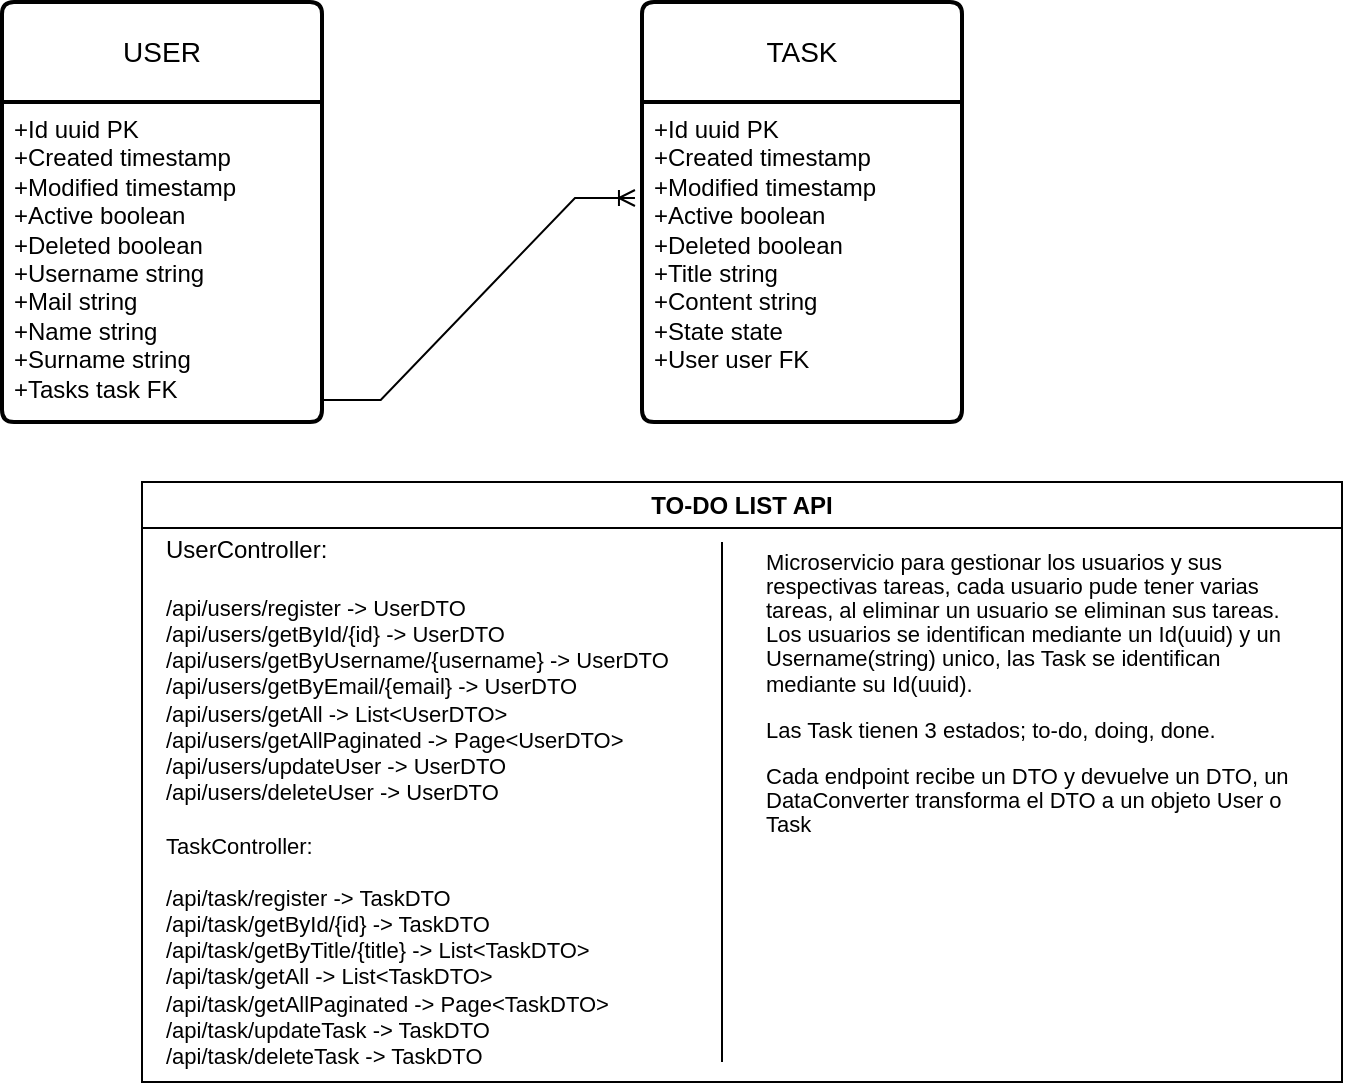 <mxfile version="24.4.14" type="github">
  <diagram name="Página-1" id="x4GzPo4w2P6uhhhuxVQT">
    <mxGraphModel dx="1434" dy="784" grid="1" gridSize="10" guides="1" tooltips="1" connect="1" arrows="1" fold="1" page="1" pageScale="1" pageWidth="827" pageHeight="1169" math="0" shadow="0">
      <root>
        <mxCell id="0" />
        <mxCell id="1" parent="0" />
        <mxCell id="cl6wmrjO3YnIRRIFhZsC-2" value="USER" style="swimlane;childLayout=stackLayout;horizontal=1;startSize=50;horizontalStack=0;rounded=1;fontSize=14;fontStyle=0;strokeWidth=2;resizeParent=0;resizeLast=1;shadow=0;dashed=0;align=center;arcSize=4;whiteSpace=wrap;html=1;" parent="1" vertex="1">
          <mxGeometry x="30" y="20" width="160" height="210" as="geometry" />
        </mxCell>
        <mxCell id="cl6wmrjO3YnIRRIFhZsC-3" value="+Id uuid PK&lt;br&gt;+Created timestamp&lt;br&gt;+Modified timestamp&lt;div&gt;+Active boolean&lt;/div&gt;&lt;div&gt;+Deleted boolean&lt;/div&gt;&lt;div&gt;+Username string&lt;/div&gt;&lt;div&gt;+Mail string&lt;/div&gt;&lt;div&gt;+Name string&lt;/div&gt;&lt;div&gt;+Surname string&lt;/div&gt;&lt;div&gt;+Tasks task FK&lt;/div&gt;&lt;div&gt;&lt;br&gt;&lt;/div&gt;" style="align=left;strokeColor=none;fillColor=none;spacingLeft=4;fontSize=12;verticalAlign=top;resizable=0;rotatable=0;part=1;html=1;" parent="cl6wmrjO3YnIRRIFhZsC-2" vertex="1">
          <mxGeometry y="50" width="160" height="160" as="geometry" />
        </mxCell>
        <mxCell id="cl6wmrjO3YnIRRIFhZsC-5" value="TASK" style="swimlane;childLayout=stackLayout;horizontal=1;startSize=50;horizontalStack=0;rounded=1;fontSize=14;fontStyle=0;strokeWidth=2;resizeParent=0;resizeLast=1;shadow=0;dashed=0;align=center;arcSize=4;whiteSpace=wrap;html=1;" parent="1" vertex="1">
          <mxGeometry x="350" y="20" width="160" height="210" as="geometry" />
        </mxCell>
        <mxCell id="cl6wmrjO3YnIRRIFhZsC-6" value="+Id uuid PK&lt;br&gt;+Created timestamp&lt;br&gt;+Modified timestamp&lt;div&gt;+Active boolean&lt;/div&gt;&lt;div&gt;+Deleted boolean&lt;/div&gt;&lt;div&gt;+Title string&lt;/div&gt;&lt;div&gt;+Content string&lt;/div&gt;&lt;div&gt;+State state&lt;/div&gt;&lt;div&gt;+User user FK&lt;/div&gt;" style="align=left;strokeColor=none;fillColor=none;spacingLeft=4;fontSize=12;verticalAlign=top;resizable=0;rotatable=0;part=1;html=1;" parent="cl6wmrjO3YnIRRIFhZsC-5" vertex="1">
          <mxGeometry y="50" width="160" height="160" as="geometry" />
        </mxCell>
        <mxCell id="cl6wmrjO3YnIRRIFhZsC-8" value="" style="edgeStyle=entityRelationEdgeStyle;fontSize=12;html=1;endArrow=ERoneToMany;rounded=0;exitX=0.996;exitY=0.931;exitDx=0;exitDy=0;exitPerimeter=0;entryX=-0.022;entryY=0.3;entryDx=0;entryDy=0;entryPerimeter=0;" parent="1" source="cl6wmrjO3YnIRRIFhZsC-3" target="cl6wmrjO3YnIRRIFhZsC-6" edge="1">
          <mxGeometry width="100" height="100" relative="1" as="geometry">
            <mxPoint x="230" y="220" as="sourcePoint" />
            <mxPoint x="330" y="120" as="targetPoint" />
          </mxGeometry>
        </mxCell>
        <mxCell id="cl6wmrjO3YnIRRIFhZsC-10" value="TO-DO LIST API" style="swimlane;whiteSpace=wrap;html=1;" parent="1" vertex="1">
          <mxGeometry x="100" y="260" width="600" height="300" as="geometry" />
        </mxCell>
        <mxCell id="cl6wmrjO3YnIRRIFhZsC-11" value="&lt;div&gt;UserController:&lt;/div&gt;&lt;div&gt;&lt;br&gt;&lt;/div&gt;&lt;font style=&quot;font-size: 11px;&quot;&gt;/api/users/register -&amp;gt; UserDTO&lt;/font&gt;&lt;div style=&quot;font-size: 11px;&quot;&gt;&lt;font style=&quot;font-size: 11px;&quot;&gt;/api/users/getById/{id}&amp;nbsp;&lt;/font&gt;&lt;span style=&quot;background-color: initial;&quot;&gt;-&amp;gt; UserDTO&lt;/span&gt;&lt;/div&gt;&lt;div style=&quot;font-size: 11px;&quot;&gt;&lt;font style=&quot;font-size: 11px;&quot;&gt;/api/users/getByUsername/{username}&amp;nbsp;&lt;/font&gt;&lt;span style=&quot;background-color: initial;&quot;&gt;-&amp;gt; UserDTO&lt;/span&gt;&lt;/div&gt;&lt;div style=&quot;font-size: 11px;&quot;&gt;&lt;font style=&quot;font-size: 11px;&quot;&gt;/api/users/getByEmail/{email}&amp;nbsp;&lt;/font&gt;&lt;span style=&quot;background-color: initial;&quot;&gt;-&amp;gt; UserDTO&lt;/span&gt;&lt;/div&gt;&lt;div style=&quot;font-size: 11px;&quot;&gt;&lt;font style=&quot;font-size: 11px;&quot;&gt;/api/users/getAll&amp;nbsp;&lt;/font&gt;&lt;span style=&quot;background-color: initial;&quot;&gt;-&amp;gt; List&amp;lt;UserDTO&amp;gt;&lt;/span&gt;&lt;/div&gt;&lt;div style=&quot;font-size: 11px;&quot;&gt;&lt;font style=&quot;font-size: 11px;&quot;&gt;/api/users/getAllPaginated -&amp;gt; Page&amp;lt;UserDTO&amp;gt;&lt;/font&gt;&lt;/div&gt;&lt;div style=&quot;font-size: 11px;&quot;&gt;&lt;font style=&quot;font-size: 11px;&quot;&gt;/api/users/updateUser -&amp;gt; UserDTO&lt;/font&gt;&lt;/div&gt;&lt;div style=&quot;font-size: 11px;&quot;&gt;&lt;font style=&quot;font-size: 11px;&quot;&gt;/api/users/deleteUser -&amp;gt; UserDTO&lt;/font&gt;&lt;/div&gt;&lt;div style=&quot;font-size: 11px;&quot;&gt;&lt;font style=&quot;font-size: 11px;&quot;&gt;&lt;br&gt;&lt;/font&gt;&lt;/div&gt;&lt;div style=&quot;font-size: 11px;&quot;&gt;&lt;font style=&quot;font-size: 11px;&quot;&gt;TaskController:&lt;/font&gt;&lt;/div&gt;&lt;div style=&quot;font-size: 11px;&quot;&gt;&lt;font style=&quot;font-size: 11px;&quot;&gt;&lt;br&gt;&lt;/font&gt;&lt;/div&gt;&lt;div style=&quot;font-size: 11px;&quot;&gt;&lt;font style=&quot;font-size: 11px;&quot;&gt;/api/task/register -&amp;gt; TaskDTO&lt;/font&gt;&lt;/div&gt;&lt;div style=&quot;font-size: 11px;&quot;&gt;&lt;font style=&quot;font-size: 11px;&quot;&gt;/api/task/getById/{id} -&amp;gt; TaskDTO&lt;/font&gt;&lt;/div&gt;&lt;div style=&quot;font-size: 11px;&quot;&gt;&lt;font style=&quot;font-size: 11px;&quot;&gt;/api/task/getByTitle/{title} -&amp;gt; List&amp;lt;TaskDTO&amp;gt;&lt;/font&gt;&lt;/div&gt;&lt;div style=&quot;font-size: 11px;&quot;&gt;&lt;font style=&quot;font-size: 11px;&quot;&gt;/api/task/getAll -&amp;gt; List&amp;lt;TaskDTO&amp;gt;&lt;/font&gt;&lt;/div&gt;&lt;div style=&quot;font-size: 11px;&quot;&gt;&lt;font style=&quot;font-size: 11px;&quot;&gt;/api/task/getAllPaginated -&amp;gt; Page&amp;lt;TaskDTO&amp;gt;&lt;/font&gt;&lt;/div&gt;&lt;div style=&quot;font-size: 11px;&quot;&gt;&lt;font style=&quot;font-size: 11px;&quot;&gt;/api/task/updateTask -&amp;gt; TaskDTO&lt;/font&gt;&lt;/div&gt;&lt;div style=&quot;font-size: 11px;&quot;&gt;&lt;font style=&quot;font-size: 11px;&quot;&gt;/api/task/deleteTask -&amp;gt; TaskDTO&lt;/font&gt;&lt;/div&gt;" style="text;html=1;align=left;verticalAlign=middle;resizable=0;points=[];autosize=1;strokeColor=none;fillColor=none;" parent="cl6wmrjO3YnIRRIFhZsC-10" vertex="1">
          <mxGeometry x="10" y="20" width="270" height="280" as="geometry" />
        </mxCell>
        <mxCell id="cl6wmrjO3YnIRRIFhZsC-13" value="" style="endArrow=none;html=1;rounded=0;" parent="cl6wmrjO3YnIRRIFhZsC-10" edge="1">
          <mxGeometry width="50" height="50" relative="1" as="geometry">
            <mxPoint x="290" y="290" as="sourcePoint" />
            <mxPoint x="290" y="30" as="targetPoint" />
            <Array as="points" />
          </mxGeometry>
        </mxCell>
        <mxCell id="cl6wmrjO3YnIRRIFhZsC-14" value="&lt;p style=&quot;line-height: 110%; font-size: 11px;&quot;&gt;&lt;font style=&quot;font-size: 11px;&quot;&gt;Microservicio para gestionar los usuarios y sus respectivas tareas, cada usuario pude tener varias tareas, al eliminar un usuario se eliminan sus tareas. Los usuarios se identifican mediante un Id(uuid) y un Username(string) unico, las Task se identifican mediante su Id(uuid).&lt;/font&gt;&lt;/p&gt;&lt;p style=&quot;line-height: 110%; font-size: 11px;&quot;&gt;&lt;font style=&quot;font-size: 11px;&quot;&gt;Las Task tienen 3 estados; to-do, doing, done.&lt;/font&gt;&lt;/p&gt;&lt;p style=&quot;line-height: 110%; font-size: 11px;&quot;&gt;&lt;font style=&quot;font-size: 11px;&quot;&gt;Cada endpoint recibe un DTO y devuelve un DTO, un DataConverter transforma el DTO a un objeto User o Task&lt;/font&gt;&lt;/p&gt;" style="text;html=1;align=left;verticalAlign=middle;whiteSpace=wrap;rounded=0;" parent="1" vertex="1">
          <mxGeometry x="410" y="240" width="270" height="250" as="geometry" />
        </mxCell>
      </root>
    </mxGraphModel>
  </diagram>
</mxfile>
